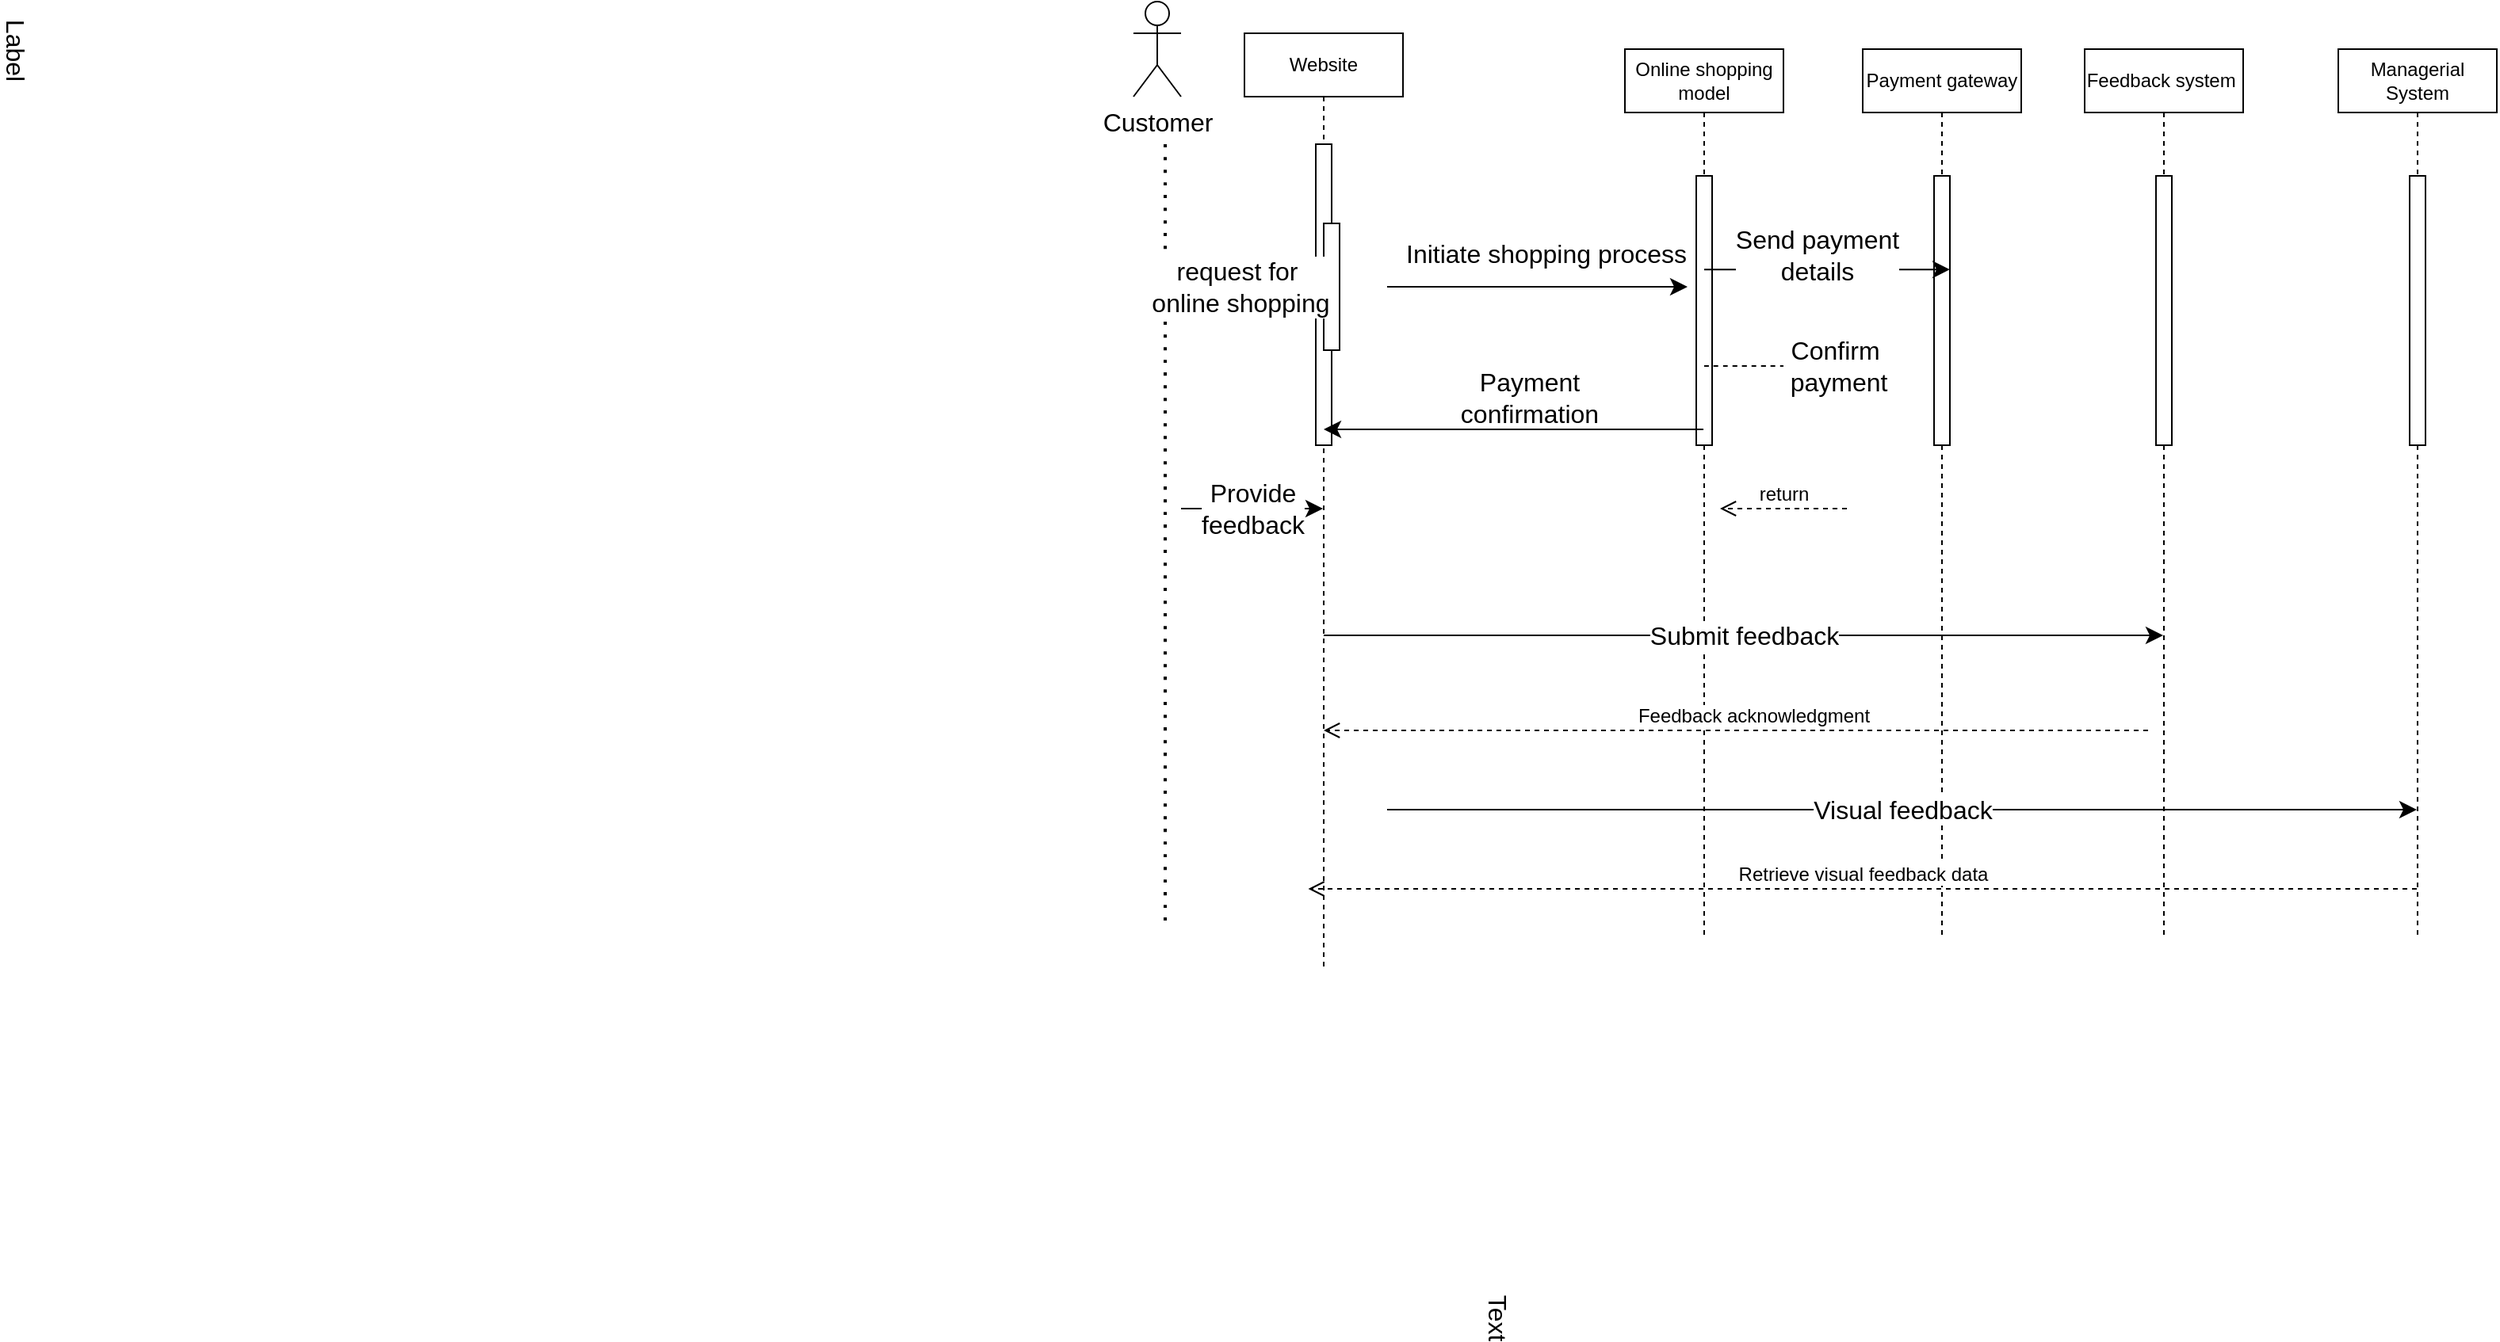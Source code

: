 <mxfile version="22.1.7" type="github">
  <diagram name="Page-1" id="2YBvvXClWsGukQMizWep">
    <mxGraphModel dx="1390" dy="1663" grid="1" gridSize="10" guides="1" tooltips="1" connect="1" arrows="1" fold="1" page="1" pageScale="1" pageWidth="850" pageHeight="1100" math="0" shadow="0">
      <root>
        <mxCell id="0" />
        <mxCell id="1" parent="0" />
        <mxCell id="aM9ryv3xv72pqoxQDRHE-1" value="Website" style="shape=umlLifeline;perimeter=lifelinePerimeter;whiteSpace=wrap;html=1;container=0;dropTarget=0;collapsible=0;recursiveResize=0;outlineConnect=0;portConstraint=eastwest;newEdgeStyle={&quot;edgeStyle&quot;:&quot;elbowEdgeStyle&quot;,&quot;elbow&quot;:&quot;vertical&quot;,&quot;curved&quot;:0,&quot;rounded&quot;:0};" parent="1" vertex="1">
          <mxGeometry y="30" width="100" height="590" as="geometry" />
        </mxCell>
        <mxCell id="aM9ryv3xv72pqoxQDRHE-2" value="" style="html=1;points=[];perimeter=orthogonalPerimeter;outlineConnect=0;targetShapes=umlLifeline;portConstraint=eastwest;newEdgeStyle={&quot;edgeStyle&quot;:&quot;elbowEdgeStyle&quot;,&quot;elbow&quot;:&quot;vertical&quot;,&quot;curved&quot;:0,&quot;rounded&quot;:0};" parent="aM9ryv3xv72pqoxQDRHE-1" vertex="1">
          <mxGeometry x="45" y="70" width="10" height="190" as="geometry" />
        </mxCell>
        <mxCell id="aM9ryv3xv72pqoxQDRHE-4" value="" style="html=1;points=[];perimeter=orthogonalPerimeter;outlineConnect=0;targetShapes=umlLifeline;portConstraint=eastwest;newEdgeStyle={&quot;edgeStyle&quot;:&quot;elbowEdgeStyle&quot;,&quot;elbow&quot;:&quot;vertical&quot;,&quot;curved&quot;:0,&quot;rounded&quot;:0};" parent="aM9ryv3xv72pqoxQDRHE-1" vertex="1">
          <mxGeometry x="50" y="120" width="10" height="80" as="geometry" />
        </mxCell>
        <mxCell id="aM9ryv3xv72pqoxQDRHE-5" value="Online shopping model" style="shape=umlLifeline;perimeter=lifelinePerimeter;whiteSpace=wrap;html=1;container=0;dropTarget=0;collapsible=0;recursiveResize=0;outlineConnect=0;portConstraint=eastwest;newEdgeStyle={&quot;edgeStyle&quot;:&quot;elbowEdgeStyle&quot;,&quot;elbow&quot;:&quot;vertical&quot;,&quot;curved&quot;:0,&quot;rounded&quot;:0};" parent="1" vertex="1">
          <mxGeometry x="240" y="40" width="100" height="560" as="geometry" />
        </mxCell>
        <mxCell id="aM9ryv3xv72pqoxQDRHE-6" value="" style="html=1;points=[];perimeter=orthogonalPerimeter;outlineConnect=0;targetShapes=umlLifeline;portConstraint=eastwest;newEdgeStyle={&quot;edgeStyle&quot;:&quot;elbowEdgeStyle&quot;,&quot;elbow&quot;:&quot;vertical&quot;,&quot;curved&quot;:0,&quot;rounded&quot;:0};" parent="aM9ryv3xv72pqoxQDRHE-5" vertex="1">
          <mxGeometry x="45" y="80" width="10" height="170" as="geometry" />
        </mxCell>
        <mxCell id="r4ns8igzqY8PQ9HhbaYh-5" value="Customer" style="shape=umlActor;verticalLabelPosition=bottom;verticalAlign=top;html=1;outlineConnect=0;fontSize=16;" parent="1" vertex="1">
          <mxGeometry x="-70" y="10" width="30" height="60" as="geometry" />
        </mxCell>
        <mxCell id="r4ns8igzqY8PQ9HhbaYh-9" value="Payment gateway" style="shape=umlLifeline;perimeter=lifelinePerimeter;whiteSpace=wrap;html=1;container=0;dropTarget=0;collapsible=0;recursiveResize=0;outlineConnect=0;portConstraint=eastwest;newEdgeStyle={&quot;edgeStyle&quot;:&quot;elbowEdgeStyle&quot;,&quot;elbow&quot;:&quot;vertical&quot;,&quot;curved&quot;:0,&quot;rounded&quot;:0};" parent="1" vertex="1">
          <mxGeometry x="390" y="40" width="100" height="560" as="geometry" />
        </mxCell>
        <mxCell id="r4ns8igzqY8PQ9HhbaYh-10" value="" style="html=1;points=[];perimeter=orthogonalPerimeter;outlineConnect=0;targetShapes=umlLifeline;portConstraint=eastwest;newEdgeStyle={&quot;edgeStyle&quot;:&quot;elbowEdgeStyle&quot;,&quot;elbow&quot;:&quot;vertical&quot;,&quot;curved&quot;:0,&quot;rounded&quot;:0};" parent="r4ns8igzqY8PQ9HhbaYh-9" vertex="1">
          <mxGeometry x="45" y="80" width="10" height="170" as="geometry" />
        </mxCell>
        <mxCell id="r4ns8igzqY8PQ9HhbaYh-11" value="Feedback system&amp;nbsp;" style="shape=umlLifeline;perimeter=lifelinePerimeter;whiteSpace=wrap;html=1;container=0;dropTarget=0;collapsible=0;recursiveResize=0;outlineConnect=0;portConstraint=eastwest;newEdgeStyle={&quot;edgeStyle&quot;:&quot;elbowEdgeStyle&quot;,&quot;elbow&quot;:&quot;vertical&quot;,&quot;curved&quot;:0,&quot;rounded&quot;:0};" parent="1" vertex="1">
          <mxGeometry x="530" y="40" width="100" height="560" as="geometry" />
        </mxCell>
        <mxCell id="r4ns8igzqY8PQ9HhbaYh-12" value="" style="html=1;points=[];perimeter=orthogonalPerimeter;outlineConnect=0;targetShapes=umlLifeline;portConstraint=eastwest;newEdgeStyle={&quot;edgeStyle&quot;:&quot;elbowEdgeStyle&quot;,&quot;elbow&quot;:&quot;vertical&quot;,&quot;curved&quot;:0,&quot;rounded&quot;:0};" parent="r4ns8igzqY8PQ9HhbaYh-11" vertex="1">
          <mxGeometry x="45" y="80" width="10" height="170" as="geometry" />
        </mxCell>
        <mxCell id="r4ns8igzqY8PQ9HhbaYh-13" value="Managerial&lt;br&gt;System" style="shape=umlLifeline;perimeter=lifelinePerimeter;whiteSpace=wrap;html=1;container=0;dropTarget=0;collapsible=0;recursiveResize=0;outlineConnect=0;portConstraint=eastwest;newEdgeStyle={&quot;edgeStyle&quot;:&quot;elbowEdgeStyle&quot;,&quot;elbow&quot;:&quot;vertical&quot;,&quot;curved&quot;:0,&quot;rounded&quot;:0};" parent="1" vertex="1">
          <mxGeometry x="690" y="40" width="100" height="560" as="geometry" />
        </mxCell>
        <mxCell id="r4ns8igzqY8PQ9HhbaYh-14" value="" style="html=1;points=[];perimeter=orthogonalPerimeter;outlineConnect=0;targetShapes=umlLifeline;portConstraint=eastwest;newEdgeStyle={&quot;edgeStyle&quot;:&quot;elbowEdgeStyle&quot;,&quot;elbow&quot;:&quot;vertical&quot;,&quot;curved&quot;:0,&quot;rounded&quot;:0};" parent="r4ns8igzqY8PQ9HhbaYh-13" vertex="1">
          <mxGeometry x="45" y="80" width="10" height="170" as="geometry" />
        </mxCell>
        <mxCell id="r4ns8igzqY8PQ9HhbaYh-17" value="" style="endArrow=none;dashed=1;html=1;dashPattern=1 3;strokeWidth=2;rounded=0;fontSize=12;startSize=8;endSize=8;curved=1;" parent="1" edge="1">
          <mxGeometry width="50" height="50" relative="1" as="geometry">
            <mxPoint x="-50" y="590" as="sourcePoint" />
            <mxPoint x="-50" y="100" as="targetPoint" />
          </mxGeometry>
        </mxCell>
        <mxCell id="r4ns8igzqY8PQ9HhbaYh-40" value="Text" style="edgeLabel;html=1;align=center;verticalAlign=middle;resizable=0;points=[];fontSize=16;rotation=90;" parent="r4ns8igzqY8PQ9HhbaYh-17" vertex="1" connectable="0">
          <mxGeometry x="-1" y="-14" relative="1" as="geometry">
            <mxPoint x="196" y="250" as="offset" />
          </mxGeometry>
        </mxCell>
        <mxCell id="r4ns8igzqY8PQ9HhbaYh-18" value="" style="endArrow=classic;html=1;rounded=0;fontSize=12;startSize=8;endSize=8;curved=1;" parent="1" edge="1">
          <mxGeometry relative="1" as="geometry">
            <mxPoint x="90" y="190" as="sourcePoint" />
            <mxPoint x="279.5" y="190" as="targetPoint" />
          </mxGeometry>
        </mxCell>
        <mxCell id="r4ns8igzqY8PQ9HhbaYh-19" value="Label" style="edgeLabel;resizable=0;html=1;align=center;verticalAlign=middle;fontSize=16;rotation=90;" parent="r4ns8igzqY8PQ9HhbaYh-18" connectable="0" vertex="1">
          <mxGeometry relative="1" as="geometry">
            <mxPoint x="-960" y="-150" as="offset" />
          </mxGeometry>
        </mxCell>
        <mxCell id="r4ns8igzqY8PQ9HhbaYh-20" value="Initiate shopping process" style="edgeLabel;resizable=0;html=1;align=left;verticalAlign=bottom;fontSize=16;" parent="r4ns8igzqY8PQ9HhbaYh-18" connectable="0" vertex="1">
          <mxGeometry x="-1" relative="1" as="geometry">
            <mxPoint x="10" y="-10" as="offset" />
          </mxGeometry>
        </mxCell>
        <mxCell id="r4ns8igzqY8PQ9HhbaYh-21" value="" style="endArrow=classic;html=1;rounded=0;fontSize=12;startSize=8;endSize=8;curved=1;" parent="1" target="aM9ryv3xv72pqoxQDRHE-1" edge="1">
          <mxGeometry relative="1" as="geometry">
            <mxPoint x="-60" y="190" as="sourcePoint" />
            <mxPoint x="40" y="190" as="targetPoint" />
          </mxGeometry>
        </mxCell>
        <mxCell id="r4ns8igzqY8PQ9HhbaYh-22" value="request for&lt;br&gt;&amp;nbsp;online shopping" style="edgeLabel;resizable=0;html=1;align=center;verticalAlign=middle;fontSize=16;" parent="r4ns8igzqY8PQ9HhbaYh-21" connectable="0" vertex="1">
          <mxGeometry relative="1" as="geometry" />
        </mxCell>
        <mxCell id="r4ns8igzqY8PQ9HhbaYh-23" value="" style="endArrow=classic;html=1;rounded=0;fontSize=12;startSize=8;endSize=8;curved=1;" parent="1" source="aM9ryv3xv72pqoxQDRHE-5" edge="1">
          <mxGeometry relative="1" as="geometry">
            <mxPoint x="290" y="190" as="sourcePoint" />
            <mxPoint x="445" y="179.09" as="targetPoint" />
          </mxGeometry>
        </mxCell>
        <mxCell id="r4ns8igzqY8PQ9HhbaYh-24" value="Send payment &lt;br&gt;details" style="edgeLabel;resizable=0;html=1;align=center;verticalAlign=middle;fontSize=16;" parent="r4ns8igzqY8PQ9HhbaYh-23" connectable="0" vertex="1">
          <mxGeometry relative="1" as="geometry">
            <mxPoint x="-7" y="-9" as="offset" />
          </mxGeometry>
        </mxCell>
        <mxCell id="r4ns8igzqY8PQ9HhbaYh-28" value="" style="endArrow=none;dashed=1;html=1;rounded=0;fontSize=12;startSize=8;endSize=8;curved=1;" parent="1" target="r4ns8igzqY8PQ9HhbaYh-29" edge="1">
          <mxGeometry width="50" height="50" relative="1" as="geometry">
            <mxPoint x="290" y="240" as="sourcePoint" />
            <mxPoint x="430" y="240" as="targetPoint" />
          </mxGeometry>
        </mxCell>
        <mxCell id="r4ns8igzqY8PQ9HhbaYh-29" value="Confirm&amp;nbsp; payment" style="text;strokeColor=none;fillColor=none;html=1;align=center;verticalAlign=middle;whiteSpace=wrap;rounded=0;fontSize=16;" parent="1" vertex="1">
          <mxGeometry x="340" y="230" width="70" height="20" as="geometry" />
        </mxCell>
        <mxCell id="r4ns8igzqY8PQ9HhbaYh-30" value="" style="endArrow=classic;html=1;rounded=0;fontSize=12;startSize=8;endSize=8;curved=1;" parent="1" source="aM9ryv3xv72pqoxQDRHE-5" target="aM9ryv3xv72pqoxQDRHE-1" edge="1">
          <mxGeometry width="50" height="50" relative="1" as="geometry">
            <mxPoint x="310" y="350" as="sourcePoint" />
            <mxPoint x="360" y="300" as="targetPoint" />
            <Array as="points">
              <mxPoint x="190" y="280" />
            </Array>
          </mxGeometry>
        </mxCell>
        <mxCell id="r4ns8igzqY8PQ9HhbaYh-31" value="Payment confirmation" style="text;strokeColor=none;fillColor=none;html=1;align=center;verticalAlign=middle;whiteSpace=wrap;rounded=0;fontSize=16;" parent="1" vertex="1">
          <mxGeometry x="150" y="240" width="60" height="40" as="geometry" />
        </mxCell>
        <mxCell id="r4ns8igzqY8PQ9HhbaYh-32" value="" style="endArrow=classic;html=1;rounded=0;fontSize=12;startSize=8;endSize=8;curved=1;" parent="1" target="aM9ryv3xv72pqoxQDRHE-1" edge="1">
          <mxGeometry relative="1" as="geometry">
            <mxPoint x="-40" y="330" as="sourcePoint" />
            <mxPoint x="50" y="340" as="targetPoint" />
          </mxGeometry>
        </mxCell>
        <mxCell id="r4ns8igzqY8PQ9HhbaYh-33" value="Provide &lt;br&gt;feedback" style="edgeLabel;resizable=0;html=1;align=center;verticalAlign=middle;fontSize=16;" parent="r4ns8igzqY8PQ9HhbaYh-32" connectable="0" vertex="1">
          <mxGeometry relative="1" as="geometry" />
        </mxCell>
        <mxCell id="r4ns8igzqY8PQ9HhbaYh-34" value="" style="endArrow=classic;html=1;rounded=0;fontSize=12;startSize=8;endSize=8;curved=1;" parent="1" source="aM9ryv3xv72pqoxQDRHE-1" target="r4ns8igzqY8PQ9HhbaYh-11" edge="1">
          <mxGeometry relative="1" as="geometry">
            <mxPoint x="290" y="350" as="sourcePoint" />
            <mxPoint x="390" y="340" as="targetPoint" />
            <Array as="points">
              <mxPoint x="250" y="410" />
            </Array>
          </mxGeometry>
        </mxCell>
        <mxCell id="r4ns8igzqY8PQ9HhbaYh-35" value="Submit feedback" style="edgeLabel;resizable=0;html=1;align=center;verticalAlign=middle;fontSize=16;" parent="r4ns8igzqY8PQ9HhbaYh-34" connectable="0" vertex="1">
          <mxGeometry relative="1" as="geometry" />
        </mxCell>
        <mxCell id="r4ns8igzqY8PQ9HhbaYh-36" value="return" style="html=1;verticalAlign=bottom;endArrow=open;dashed=1;endSize=8;curved=0;rounded=0;fontSize=12;" parent="1" edge="1">
          <mxGeometry relative="1" as="geometry">
            <mxPoint x="380" y="330" as="sourcePoint" />
            <mxPoint x="300" y="330" as="targetPoint" />
          </mxGeometry>
        </mxCell>
        <mxCell id="r4ns8igzqY8PQ9HhbaYh-37" value="Feedback acknowledgment" style="html=1;verticalAlign=bottom;endArrow=open;dashed=1;endSize=8;curved=0;rounded=0;fontSize=12;" parent="1" target="aM9ryv3xv72pqoxQDRHE-1" edge="1">
          <mxGeometry x="-0.044" relative="1" as="geometry">
            <mxPoint x="570" y="470" as="sourcePoint" />
            <mxPoint x="480" y="470" as="targetPoint" />
            <mxPoint x="-1" as="offset" />
          </mxGeometry>
        </mxCell>
        <mxCell id="r4ns8igzqY8PQ9HhbaYh-38" value="" style="endArrow=classic;html=1;rounded=0;fontSize=12;startSize=8;endSize=8;curved=1;" parent="1" target="r4ns8igzqY8PQ9HhbaYh-13" edge="1">
          <mxGeometry relative="1" as="geometry">
            <mxPoint x="90" y="520" as="sourcePoint" />
            <mxPoint x="280" y="700" as="targetPoint" />
          </mxGeometry>
        </mxCell>
        <mxCell id="r4ns8igzqY8PQ9HhbaYh-39" value="Visual feedback" style="edgeLabel;resizable=0;html=1;align=center;verticalAlign=middle;fontSize=16;" parent="r4ns8igzqY8PQ9HhbaYh-38" connectable="0" vertex="1">
          <mxGeometry relative="1" as="geometry" />
        </mxCell>
        <mxCell id="r4ns8igzqY8PQ9HhbaYh-41" value="Retrieve visual feedback data" style="html=1;verticalAlign=bottom;endArrow=open;dashed=1;endSize=8;curved=0;rounded=0;fontSize=12;" parent="1" source="r4ns8igzqY8PQ9HhbaYh-13" edge="1">
          <mxGeometry relative="1" as="geometry">
            <mxPoint x="709.75" y="550" as="sourcePoint" />
            <mxPoint x="40.25" y="570" as="targetPoint" />
          </mxGeometry>
        </mxCell>
      </root>
    </mxGraphModel>
  </diagram>
</mxfile>
